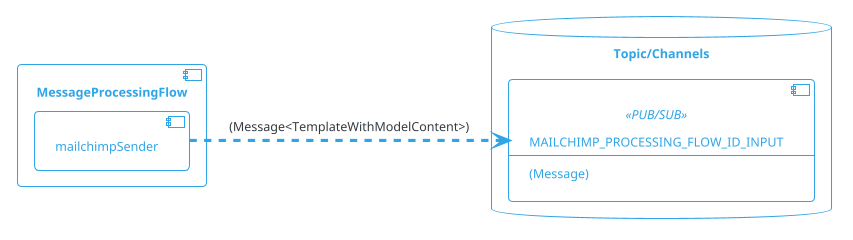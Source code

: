 @startuml

!theme cerulean-outline

left to right direction

skinparam backgroundcolor White
skinparam component {
    backgroundColor<<user defined>> LightGray
}


database "Topic/Channels" {
    component MAILCHIMP_PROCESSING_FLOW_ID_INPUT<<PUB/SUB>>[
        MAILCHIMP_PROCESSING_FLOW_ID_INPUT
        --
        (Message)
    ]

}

component "MessageProcessingFlow" {
    [mailchimpSender]    

    mailchimpSender ..> MAILCHIMP_PROCESSING_FLOW_ID_INPUT : (Message<TemplateWithModelContent>) 

}


@enduml